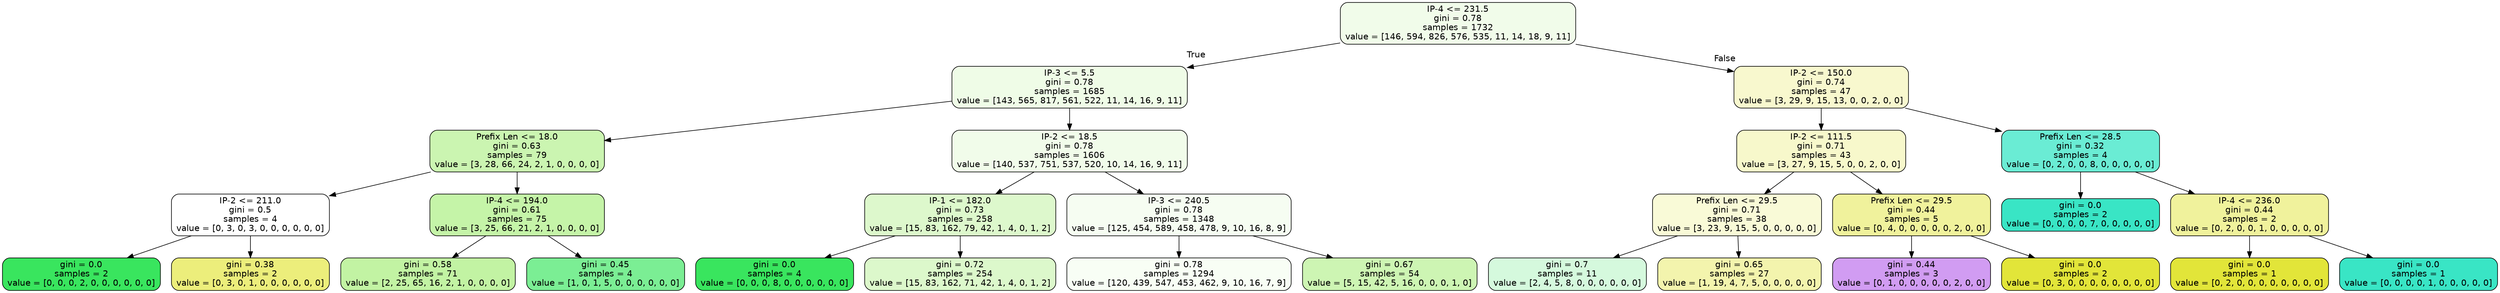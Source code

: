 digraph Tree {
node [shape=box, style="filled, rounded", color="black", fontname=helvetica] ;
edge [fontname=helvetica] ;
0 [label="IP-4 <= 231.5\ngini = 0.78\nsamples = 1732\nvalue = [146, 594, 826, 576, 535, 11, 14, 18, 9, 11]", fillcolor="#f1fcea"] ;
1 [label="IP-3 <= 5.5\ngini = 0.78\nsamples = 1685\nvalue = [143, 565, 817, 561, 522, 11, 14, 16, 9, 11]", fillcolor="#effce7"] ;
0 -> 1 [labeldistance=2.5, labelangle=45, headlabel="True"] ;
2 [label="Prefix Len <= 18.0\ngini = 0.63\nsamples = 79\nvalue = [3, 28, 66, 24, 2, 1, 0, 0, 0, 0]", fillcolor="#cbf5b1"] ;
1 -> 2 ;
3 [label="IP-2 <= 211.0\ngini = 0.5\nsamples = 4\nvalue = [0, 3, 0, 3, 0, 0, 0, 0, 0, 0]", fillcolor="#ffffff"] ;
2 -> 3 ;
4 [label="gini = 0.0\nsamples = 2\nvalue = [0, 0, 0, 2, 0, 0, 0, 0, 0, 0]", fillcolor="#39e55e"] ;
3 -> 4 ;
5 [label="gini = 0.38\nsamples = 2\nvalue = [0, 3, 0, 1, 0, 0, 0, 0, 0, 0]", fillcolor="#ecee7b"] ;
3 -> 5 ;
6 [label="IP-4 <= 194.0\ngini = 0.61\nsamples = 75\nvalue = [3, 25, 66, 21, 2, 1, 0, 0, 0, 0]", fillcolor="#c5f4a8"] ;
2 -> 6 ;
7 [label="gini = 0.58\nsamples = 71\nvalue = [2, 25, 65, 16, 2, 1, 0, 0, 0, 0]", fillcolor="#c2f3a3"] ;
6 -> 7 ;
8 [label="gini = 0.45\nsamples = 4\nvalue = [1, 0, 1, 5, 0, 0, 0, 0, 0, 0]", fillcolor="#7bee94"] ;
6 -> 8 ;
9 [label="IP-2 <= 18.5\ngini = 0.78\nsamples = 1606\nvalue = [140, 537, 751, 537, 520, 10, 14, 16, 9, 11]", fillcolor="#f1fcea"] ;
1 -> 9 ;
10 [label="IP-1 <= 182.0\ngini = 0.73\nsamples = 258\nvalue = [15, 83, 162, 79, 42, 1, 4, 0, 1, 2]", fillcolor="#ddf8cc"] ;
9 -> 10 ;
11 [label="gini = 0.0\nsamples = 4\nvalue = [0, 0, 0, 8, 0, 0, 0, 0, 0, 0]", fillcolor="#39e55e"] ;
10 -> 11 ;
12 [label="gini = 0.72\nsamples = 254\nvalue = [15, 83, 162, 71, 42, 1, 4, 0, 1, 2]", fillcolor="#dcf8cb"] ;
10 -> 12 ;
13 [label="IP-3 <= 240.5\ngini = 0.78\nsamples = 1348\nvalue = [125, 454, 589, 458, 478, 9, 10, 16, 8, 9]", fillcolor="#f6fdf2"] ;
9 -> 13 ;
14 [label="gini = 0.78\nsamples = 1294\nvalue = [120, 439, 547, 453, 462, 9, 10, 16, 7, 9]", fillcolor="#f8fef5"] ;
13 -> 14 ;
15 [label="gini = 0.67\nsamples = 54\nvalue = [5, 15, 42, 5, 16, 0, 0, 0, 1, 0]", fillcolor="#cdf5b3"] ;
13 -> 15 ;
16 [label="IP-2 <= 150.0\ngini = 0.74\nsamples = 47\nvalue = [3, 29, 9, 15, 13, 0, 0, 2, 0, 0]", fillcolor="#f8f8ce"] ;
0 -> 16 [labeldistance=2.5, labelangle=-45, headlabel="False"] ;
17 [label="IP-2 <= 111.5\ngini = 0.71\nsamples = 43\nvalue = [3, 27, 9, 15, 5, 0, 0, 2, 0, 0]", fillcolor="#f7f8cb"] ;
16 -> 17 ;
18 [label="Prefix Len <= 29.5\ngini = 0.71\nsamples = 38\nvalue = [3, 23, 9, 15, 5, 0, 0, 0, 0, 0]", fillcolor="#f9fad7"] ;
17 -> 18 ;
19 [label="gini = 0.7\nsamples = 11\nvalue = [2, 4, 5, 8, 0, 0, 0, 0, 0, 0]", fillcolor="#d5f9dd"] ;
18 -> 19 ;
20 [label="gini = 0.65\nsamples = 27\nvalue = [1, 19, 4, 7, 5, 0, 0, 0, 0, 0]", fillcolor="#f3f4ad"] ;
18 -> 20 ;
21 [label="Prefix Len <= 29.5\ngini = 0.44\nsamples = 5\nvalue = [0, 4, 0, 0, 0, 0, 0, 2, 0, 0]", fillcolor="#f0f29c"] ;
17 -> 21 ;
22 [label="gini = 0.44\nsamples = 3\nvalue = [0, 1, 0, 0, 0, 0, 0, 2, 0, 0]", fillcolor="#d19cf2"] ;
21 -> 22 ;
23 [label="gini = 0.0\nsamples = 2\nvalue = [0, 3, 0, 0, 0, 0, 0, 0, 0, 0]", fillcolor="#e2e539"] ;
21 -> 23 ;
24 [label="Prefix Len <= 28.5\ngini = 0.32\nsamples = 4\nvalue = [0, 2, 0, 0, 8, 0, 0, 0, 0, 0]", fillcolor="#6aecd4"] ;
16 -> 24 ;
25 [label="gini = 0.0\nsamples = 2\nvalue = [0, 0, 0, 0, 7, 0, 0, 0, 0, 0]", fillcolor="#39e5c5"] ;
24 -> 25 ;
26 [label="IP-4 <= 236.0\ngini = 0.44\nsamples = 2\nvalue = [0, 2, 0, 0, 1, 0, 0, 0, 0, 0]", fillcolor="#f0f29c"] ;
24 -> 26 ;
27 [label="gini = 0.0\nsamples = 1\nvalue = [0, 2, 0, 0, 0, 0, 0, 0, 0, 0]", fillcolor="#e2e539"] ;
26 -> 27 ;
28 [label="gini = 0.0\nsamples = 1\nvalue = [0, 0, 0, 0, 1, 0, 0, 0, 0, 0]", fillcolor="#39e5c5"] ;
26 -> 28 ;
}
